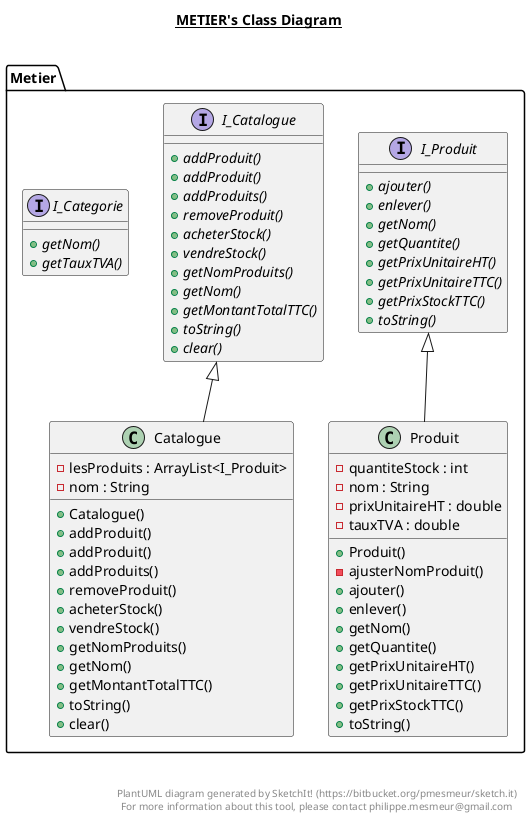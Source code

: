 @startuml

title __METIER's Class Diagram__\n

  package Metier {
    class Catalogue {
        - lesProduits : ArrayList<I_Produit>
        - nom : String
        + Catalogue()
        + addProduit()
        + addProduit()
        + addProduits()
        + removeProduit()
        + acheterStock()
        + vendreStock()
        + getNomProduits()
        + getNom()
        + getMontantTotalTTC()
        + toString()
        + clear()
    }
  }
  

  package Metier {
    interface I_Catalogue {
        {abstract} + addProduit()
        {abstract} + addProduit()
        {abstract} + addProduits()
        {abstract} + removeProduit()
        {abstract} + acheterStock()
        {abstract} + vendreStock()
        {abstract} + getNomProduits()
        {abstract} + getNom()
        {abstract} + getMontantTotalTTC()
        {abstract} + toString()
        {abstract} + clear()
    }
  }
  

  package Metier {
    interface I_Categorie {
        {abstract} + getNom()
        {abstract} + getTauxTVA()
    }
  }
  

  package Metier {
    interface I_Produit {
        {abstract} + ajouter()
        {abstract} + enlever()
        {abstract} + getNom()
        {abstract} + getQuantite()
        {abstract} + getPrixUnitaireHT()
        {abstract} + getPrixUnitaireTTC()
        {abstract} + getPrixStockTTC()
        {abstract} + toString()
    }
  }
  

  package Metier {
    class Produit {
        - quantiteStock : int
        - nom : String
        - prixUnitaireHT : double
        - tauxTVA : double
        + Produit()
        - ajusterNomProduit()
        + ajouter()
        + enlever()
        + getNom()
        + getQuantite()
        + getPrixUnitaireHT()
        + getPrixUnitaireTTC()
        + getPrixStockTTC()
        + toString()
    }
  }
  

  Catalogue -up-|> I_Catalogue
  Produit -up-|> I_Produit


right footer


PlantUML diagram generated by SketchIt! (https://bitbucket.org/pmesmeur/sketch.it)
For more information about this tool, please contact philippe.mesmeur@gmail.com
endfooter

@enduml
